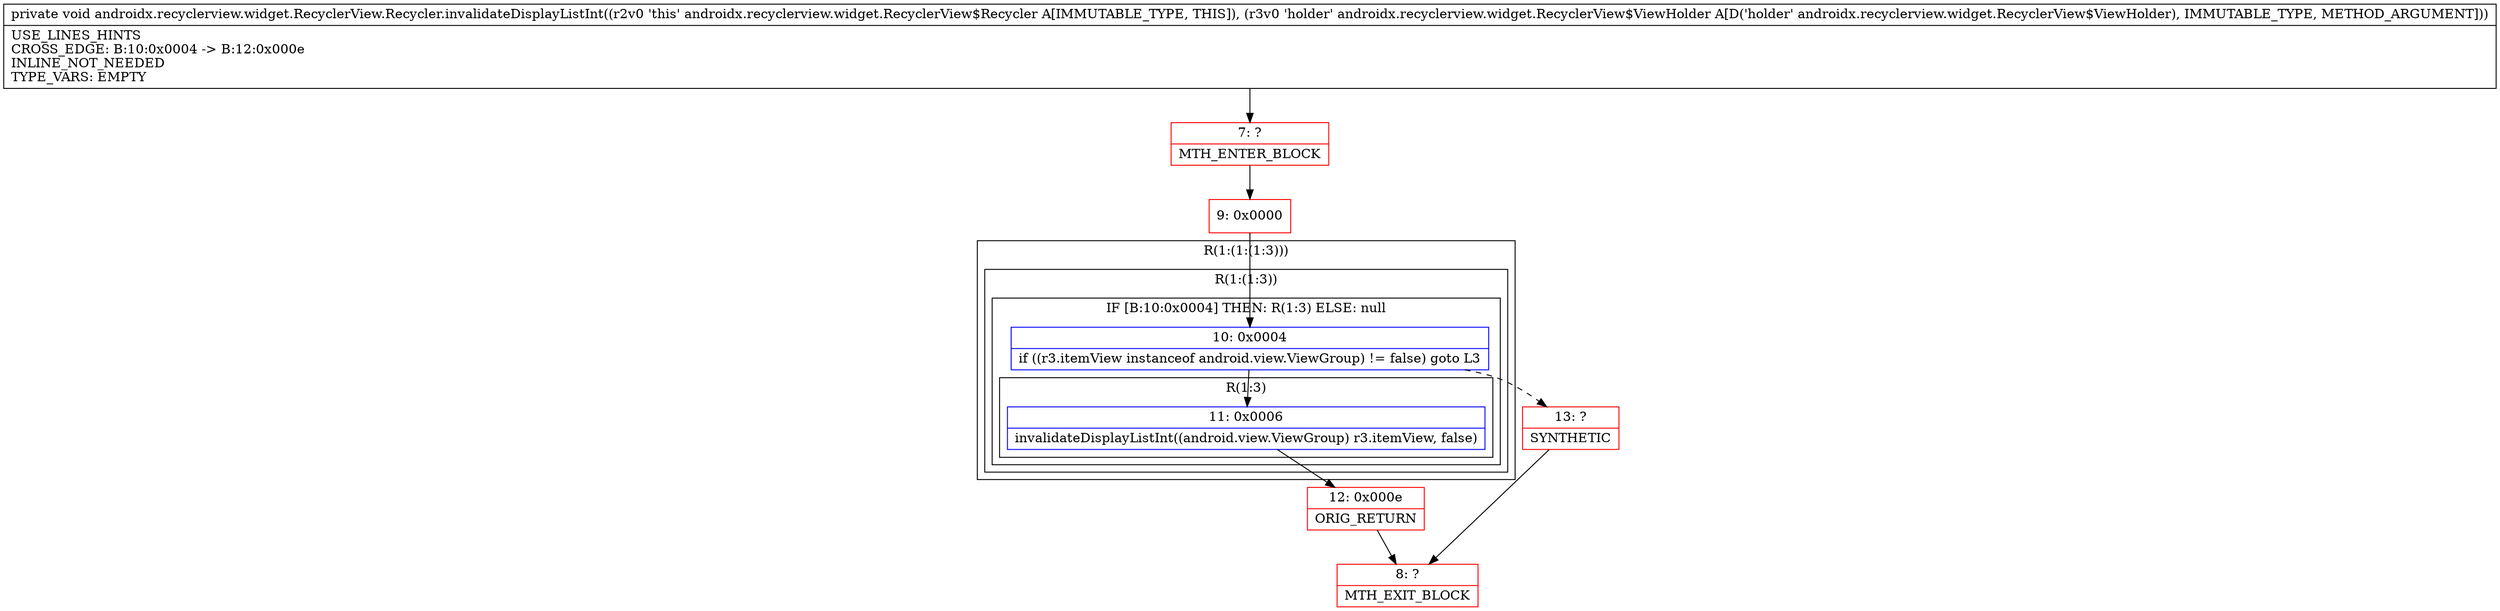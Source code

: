 digraph "CFG forandroidx.recyclerview.widget.RecyclerView.Recycler.invalidateDisplayListInt(Landroidx\/recyclerview\/widget\/RecyclerView$ViewHolder;)V" {
subgraph cluster_Region_736924997 {
label = "R(1:(1:(1:3)))";
node [shape=record,color=blue];
subgraph cluster_Region_1382707643 {
label = "R(1:(1:3))";
node [shape=record,color=blue];
subgraph cluster_IfRegion_1012039242 {
label = "IF [B:10:0x0004] THEN: R(1:3) ELSE: null";
node [shape=record,color=blue];
Node_10 [shape=record,label="{10\:\ 0x0004|if ((r3.itemView instanceof android.view.ViewGroup) != false) goto L3\l}"];
subgraph cluster_Region_1889034487 {
label = "R(1:3)";
node [shape=record,color=blue];
Node_11 [shape=record,label="{11\:\ 0x0006|invalidateDisplayListInt((android.view.ViewGroup) r3.itemView, false)\l}"];
}
}
}
}
Node_7 [shape=record,color=red,label="{7\:\ ?|MTH_ENTER_BLOCK\l}"];
Node_9 [shape=record,color=red,label="{9\:\ 0x0000}"];
Node_12 [shape=record,color=red,label="{12\:\ 0x000e|ORIG_RETURN\l}"];
Node_8 [shape=record,color=red,label="{8\:\ ?|MTH_EXIT_BLOCK\l}"];
Node_13 [shape=record,color=red,label="{13\:\ ?|SYNTHETIC\l}"];
MethodNode[shape=record,label="{private void androidx.recyclerview.widget.RecyclerView.Recycler.invalidateDisplayListInt((r2v0 'this' androidx.recyclerview.widget.RecyclerView$Recycler A[IMMUTABLE_TYPE, THIS]), (r3v0 'holder' androidx.recyclerview.widget.RecyclerView$ViewHolder A[D('holder' androidx.recyclerview.widget.RecyclerView$ViewHolder), IMMUTABLE_TYPE, METHOD_ARGUMENT]))  | USE_LINES_HINTS\lCROSS_EDGE: B:10:0x0004 \-\> B:12:0x000e\lINLINE_NOT_NEEDED\lTYPE_VARS: EMPTY\l}"];
MethodNode -> Node_7;Node_10 -> Node_11;
Node_10 -> Node_13[style=dashed];
Node_11 -> Node_12;
Node_7 -> Node_9;
Node_9 -> Node_10;
Node_12 -> Node_8;
Node_13 -> Node_8;
}

